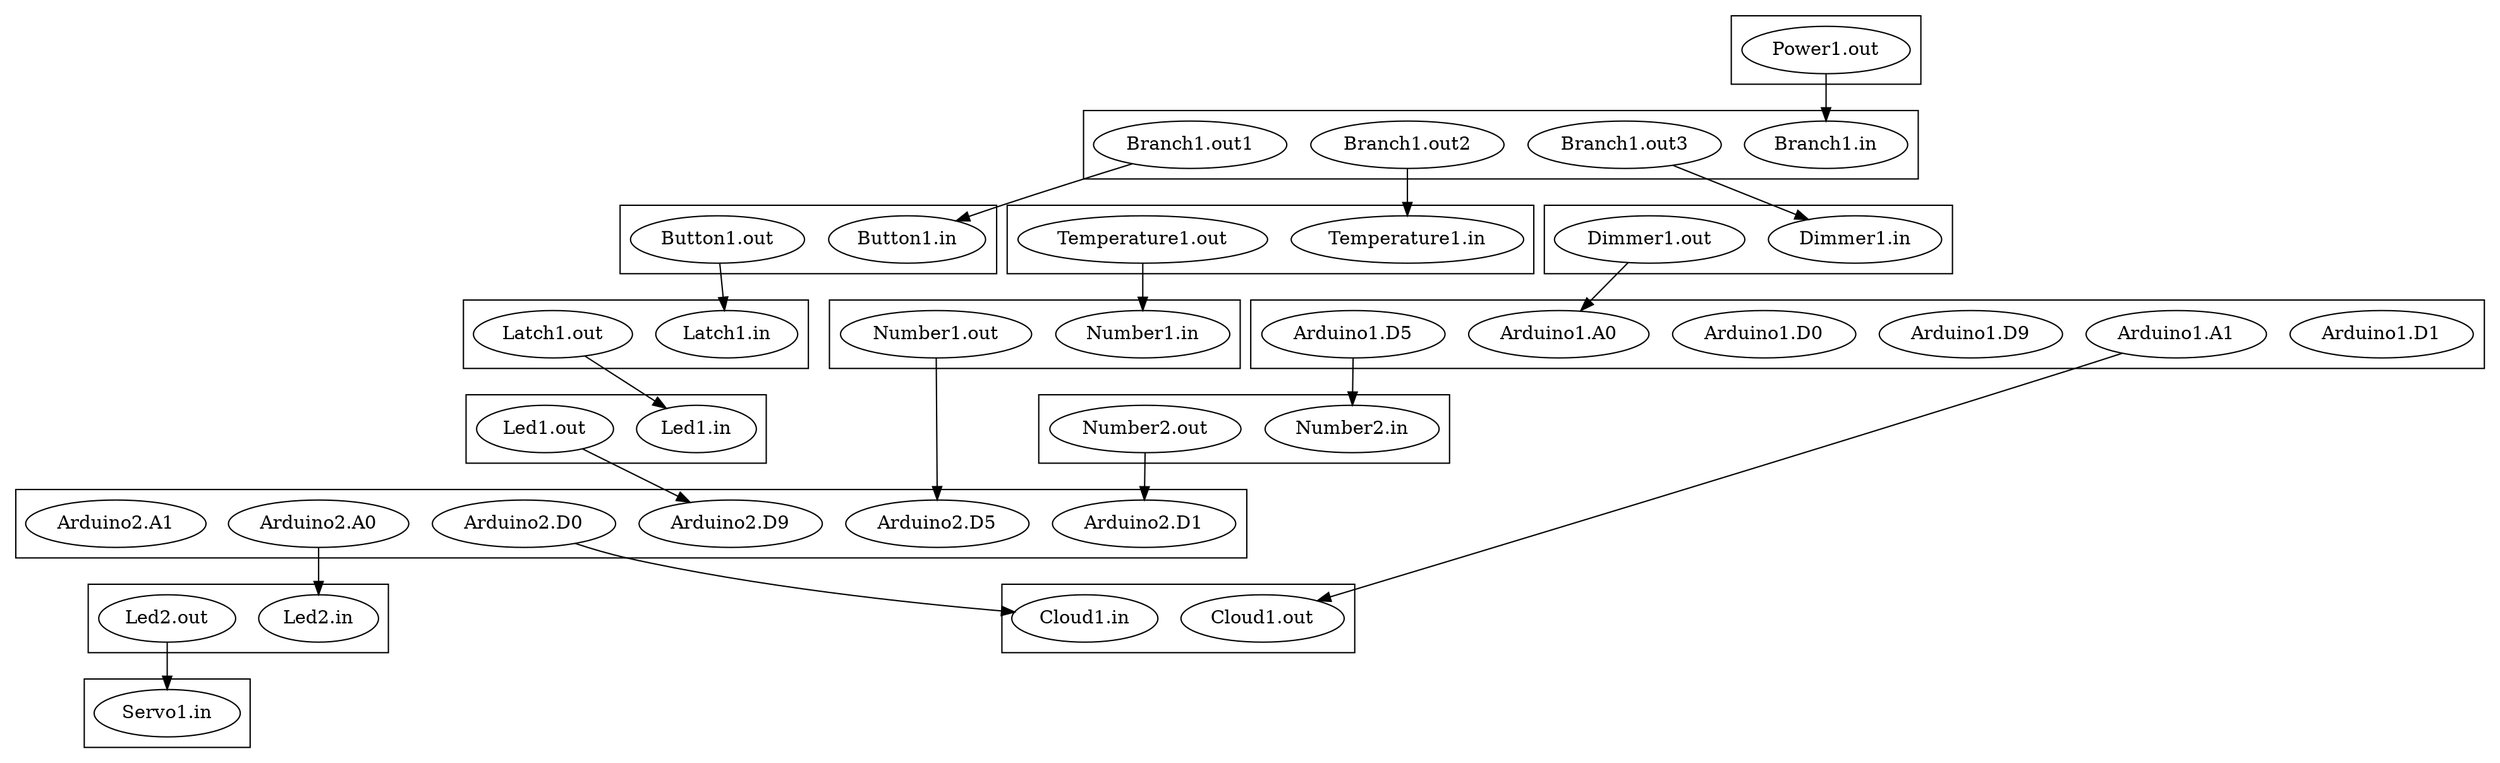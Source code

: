 digraph G
{
	subgraph clusterArduino1
	{
		subgraph {"Arduino1.D1";"Arduino1.D5";"Arduino1.D9";}  //output (top)
		subgraph {"Arduino1.D0";"Arduino1.A0";"Arduino1.A1";}  //input  (bottom)
	}
	subgraph clusterArduino2
	{
		"Arduino2.D1";"Arduino2.D5";"Arduino2.D9";  //output (top)
		"Arduino2.D0";"Arduino2.A0";"Arduino2.A1";  //input  (bottom)
	}

	subgraph clusterPower1 {"Power1.out";}

	subgraph clusterBranch1
	{
		"Branch1.in";
		"Branch1.out1"; "Branch1.out2"; "Branch1.out3";
	}

	subgraph clusterButton1 {"Button1.in"; "Button1.out";}
	subgraph clusterLatch1 {"Latch1.in"; "Latch1.out";}
	subgraph clusterLed1 {"Led1.in"; "Led1.out";}
	subgraph clusterTemperature1 {"Temperature1.in"; "Temperature1.out";}
	subgraph clusterDimmer1 {"Dimmer1.in"; "Dimmer1.out";}
	subgraph clusterNumber1 {"Number1.in"; "Number1.out";}
	subgraph clusterNumber2 {"Number2.in"; "Number2.out";}
	subgraph clusterLed2 {"Led2.in"; "Led2.out";}
	subgraph clusterServo1 {"Servo1.in";}
	subgraph clusterCloud1 {"Cloud1.in"; "Cloud1.out";}

	"Power1.out" -> "Branch1.in";

	"Branch1.out1" -> "Button1.in";
	"Button1.out" -> "Latch1.in";
	"Latch1.out" -> "Led1.in";
	"Led1.out" -> "Arduino2.D9";

	"Branch1.out2" -> "Temperature1.in";
	"Temperature1.out" -> "Number1.in";
	"Number1.out" -> "Arduino2.D5";

	"Branch1.out3" -> "Dimmer1.in";
	"Dimmer1.out" -> "Arduino1.A0";

	"Arduino1.D5" -> "Number2.in";
	"Number2.out" -> "Arduino2.D1";
	"Arduino1.A1" -> "Cloud1.out";

	"Arduino2.A0" -> "Led2.in";
	"Led2.out" -> "Servo1.in";
	"Arduino2.D0" -> "Cloud1.in";
}
